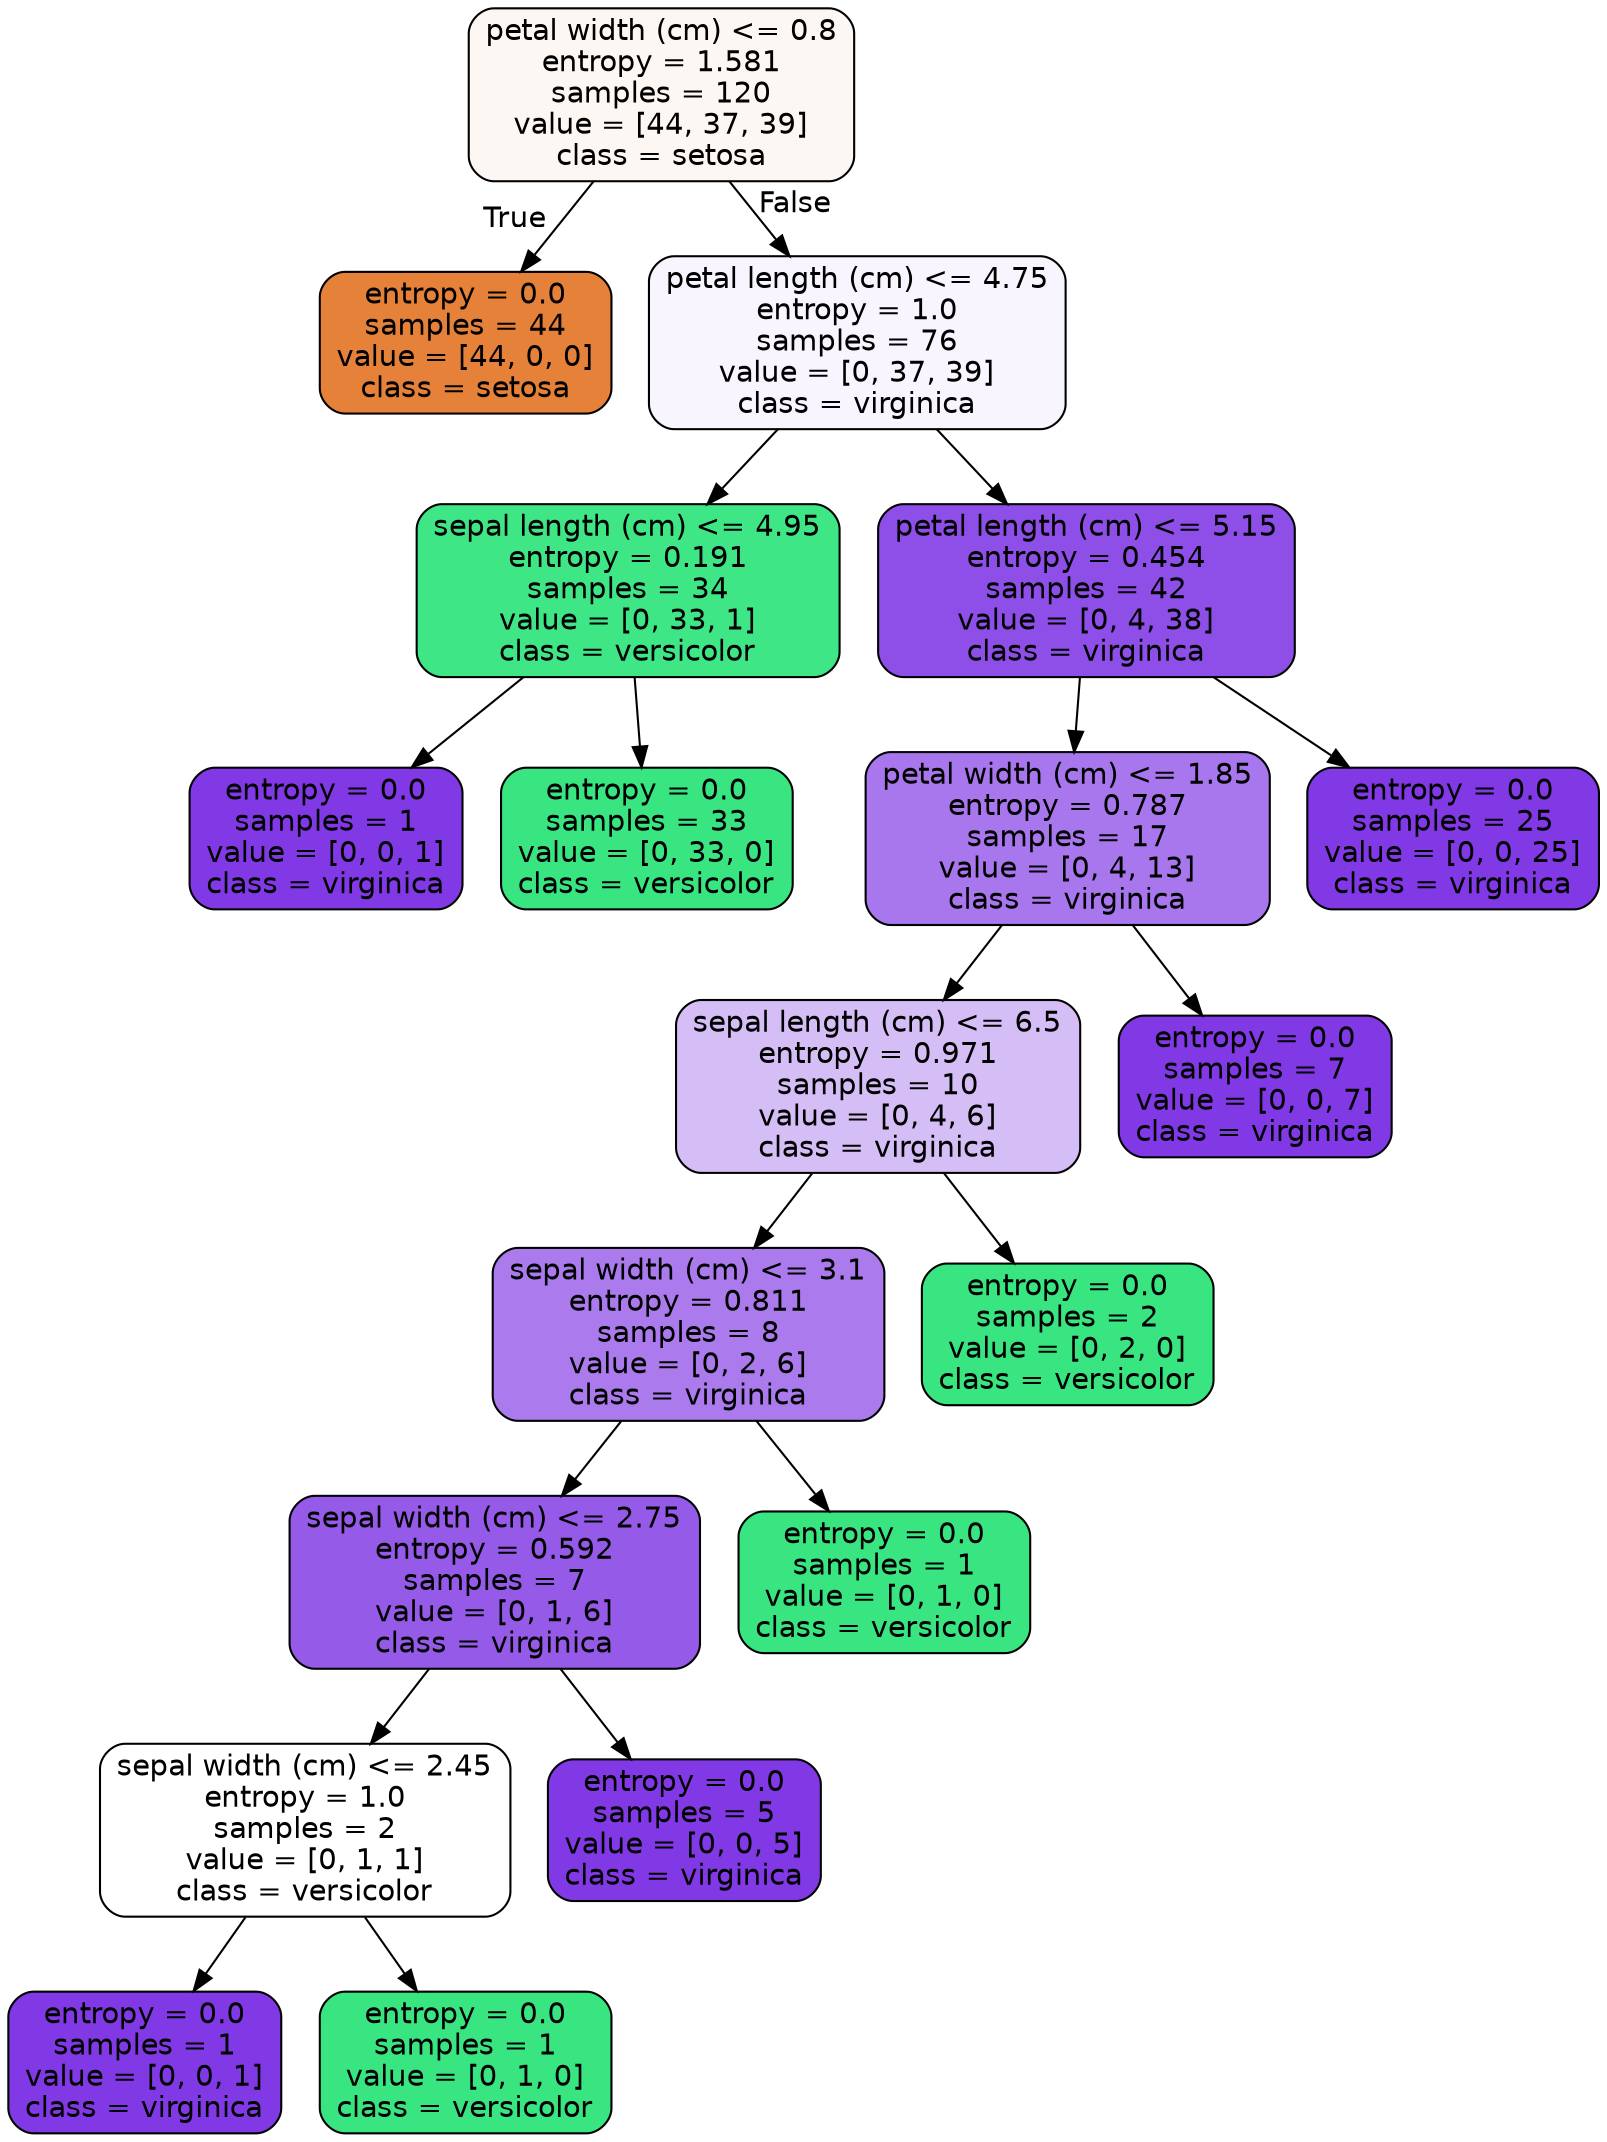 digraph Tree {
node [shape=box, style="filled, rounded", color="black", fontname="helvetica"] ;
edge [fontname="helvetica"] ;
0 [label="petal width (cm) <= 0.8\nentropy = 1.581\nsamples = 120\nvalue = [44, 37, 39]\nclass = setosa", fillcolor="#fdf7f3"] ;
1 [label="entropy = 0.0\nsamples = 44\nvalue = [44, 0, 0]\nclass = setosa", fillcolor="#e58139"] ;
0 -> 1 [labeldistance=2.5, labelangle=45, headlabel="True"] ;
2 [label="petal length (cm) <= 4.75\nentropy = 1.0\nsamples = 76\nvalue = [0, 37, 39]\nclass = virginica", fillcolor="#f9f5fe"] ;
0 -> 2 [labeldistance=2.5, labelangle=-45, headlabel="False"] ;
3 [label="sepal length (cm) <= 4.95\nentropy = 0.191\nsamples = 34\nvalue = [0, 33, 1]\nclass = versicolor", fillcolor="#3fe685"] ;
2 -> 3 ;
4 [label="entropy = 0.0\nsamples = 1\nvalue = [0, 0, 1]\nclass = virginica", fillcolor="#8139e5"] ;
3 -> 4 ;
5 [label="entropy = 0.0\nsamples = 33\nvalue = [0, 33, 0]\nclass = versicolor", fillcolor="#39e581"] ;
3 -> 5 ;
6 [label="petal length (cm) <= 5.15\nentropy = 0.454\nsamples = 42\nvalue = [0, 4, 38]\nclass = virginica", fillcolor="#8e4ee8"] ;
2 -> 6 ;
7 [label="petal width (cm) <= 1.85\nentropy = 0.787\nsamples = 17\nvalue = [0, 4, 13]\nclass = virginica", fillcolor="#a876ed"] ;
6 -> 7 ;
8 [label="sepal length (cm) <= 6.5\nentropy = 0.971\nsamples = 10\nvalue = [0, 4, 6]\nclass = virginica", fillcolor="#d5bdf6"] ;
7 -> 8 ;
9 [label="sepal width (cm) <= 3.1\nentropy = 0.811\nsamples = 8\nvalue = [0, 2, 6]\nclass = virginica", fillcolor="#ab7bee"] ;
8 -> 9 ;
10 [label="sepal width (cm) <= 2.75\nentropy = 0.592\nsamples = 7\nvalue = [0, 1, 6]\nclass = virginica", fillcolor="#965ae9"] ;
9 -> 10 ;
11 [label="sepal width (cm) <= 2.45\nentropy = 1.0\nsamples = 2\nvalue = [0, 1, 1]\nclass = versicolor", fillcolor="#ffffff"] ;
10 -> 11 ;
12 [label="entropy = 0.0\nsamples = 1\nvalue = [0, 0, 1]\nclass = virginica", fillcolor="#8139e5"] ;
11 -> 12 ;
13 [label="entropy = 0.0\nsamples = 1\nvalue = [0, 1, 0]\nclass = versicolor", fillcolor="#39e581"] ;
11 -> 13 ;
14 [label="entropy = 0.0\nsamples = 5\nvalue = [0, 0, 5]\nclass = virginica", fillcolor="#8139e5"] ;
10 -> 14 ;
15 [label="entropy = 0.0\nsamples = 1\nvalue = [0, 1, 0]\nclass = versicolor", fillcolor="#39e581"] ;
9 -> 15 ;
16 [label="entropy = 0.0\nsamples = 2\nvalue = [0, 2, 0]\nclass = versicolor", fillcolor="#39e581"] ;
8 -> 16 ;
17 [label="entropy = 0.0\nsamples = 7\nvalue = [0, 0, 7]\nclass = virginica", fillcolor="#8139e5"] ;
7 -> 17 ;
18 [label="entropy = 0.0\nsamples = 25\nvalue = [0, 0, 25]\nclass = virginica", fillcolor="#8139e5"] ;
6 -> 18 ;
}
